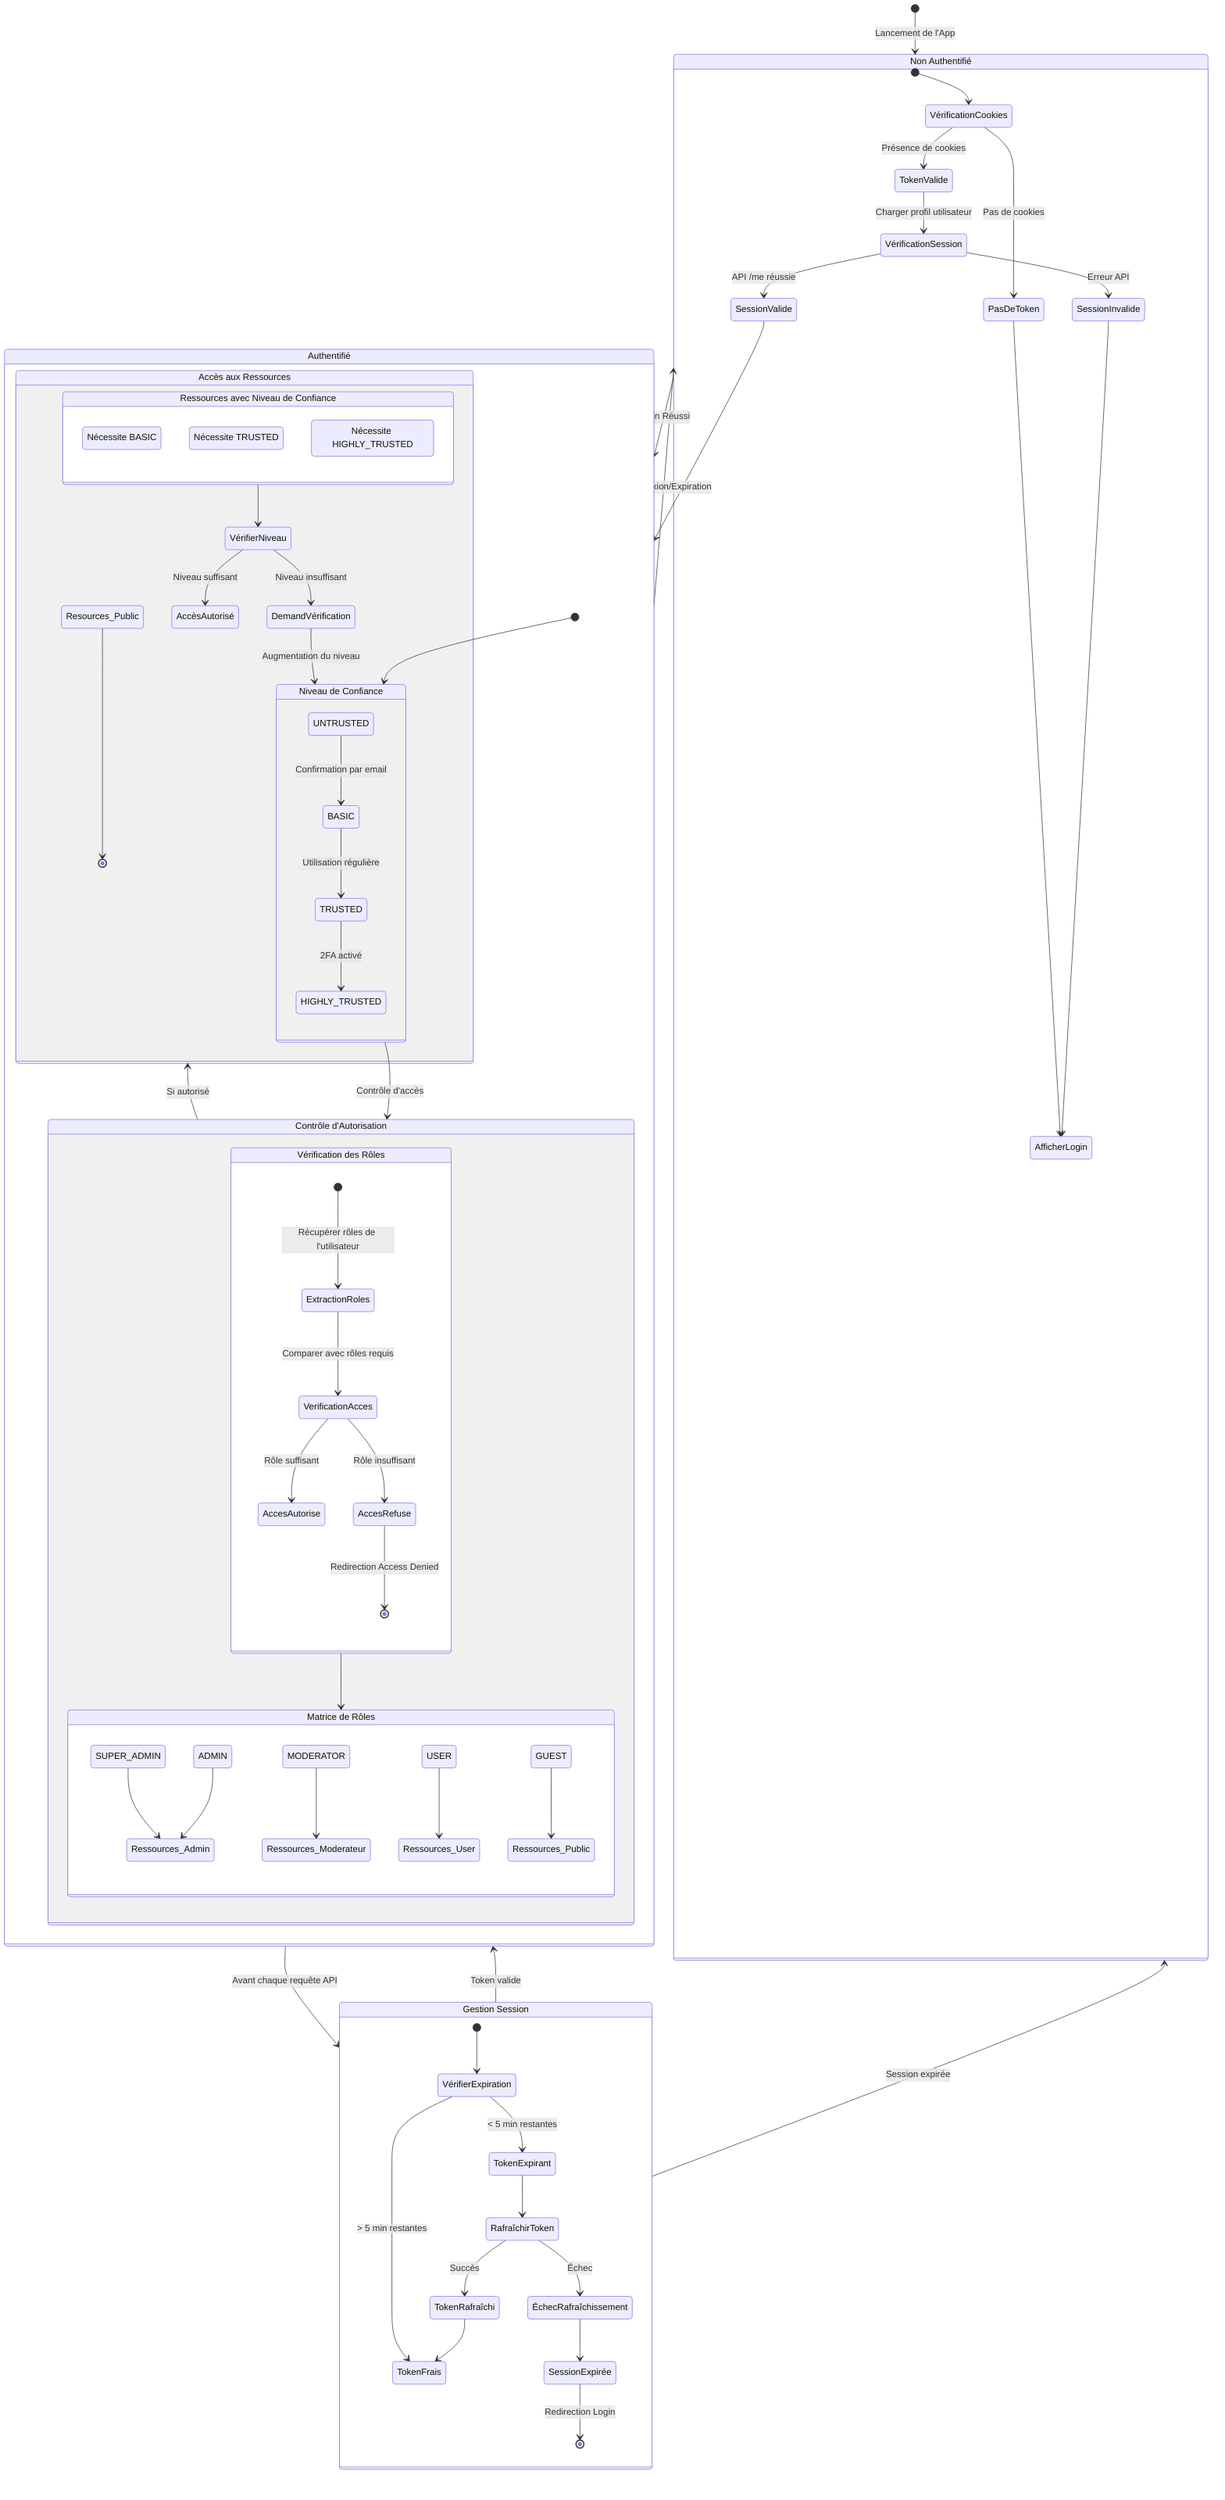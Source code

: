 stateDiagram-v2
  [*] --> NonAuthentifié: Lancement de l'App

  state "Non Authentifié" as NonAuthentifié {
[*] --> VérificationCookies
VérificationCookies --> TokenValide: Présence de cookies
VérificationCookies --> PasDeToken: Pas de cookies

TokenValide --> VérificationSession: Charger profil utilisateur
PasDeToken --> AfficherLogin

VérificationSession --> SessionValide: API /me réussie
VérificationSession --> SessionInvalide: Erreur API

SessionInvalide --> AfficherLogin
}

state "Authentifié" as Authentifié {
[*] --> NiveauConfiance

state "Niveau de Confiance" as NiveauConfiance {
UNTRUSTED --> BASIC: Confirmation par email
BASIC --> TRUSTED: Utilisation régulière
TRUSTED --> HIGHLY_TRUSTED: 2FA activé
}

NiveauConfiance --> ControleAutorisation: Contrôle d'accès

state "Contrôle d'Autorisation" as ControleAutorisation {
state "Vérification des Rôles" as VerificationRoles {
[*] --> ExtractionRoles: Récupérer rôles de l'utilisateur
ExtractionRoles --> VerificationAcces: Comparer avec rôles requis
VerificationAcces --> AccesAutorise: Rôle suffisant
VerificationAcces --> AccesRefuse: Rôle insuffisant
AccesRefuse --> [*]: Redirection Access Denied
}

state "Matrice de Rôles" as MatriceRoles {
SUPER_ADMIN --> Ressources_Admin
ADMIN --> Ressources_Admin
MODERATOR --> Ressources_Moderateur
USER --> Ressources_User
GUEST --> Ressources_Public
            }

VerificationRoles --> MatriceRoles
}

ControleAutorisation --> AccesRessources: Si autorisé

state "Accès aux Ressources" as AccesRessources {
Resources_Public --> [*]

state "Ressources avec Niveau de Confiance" as RessourcesConfiance {
Resources_Basic: Nécessite BASIC
Resources_Trusted: Nécessite TRUSTED
Resources_Secure: Nécessite HIGHLY_TRUSTED
}

RessourcesConfiance --> VérifierNiveau
VérifierNiveau --> AccèsAutorisé: Niveau suffisant
VérifierNiveau --> DemandVérification: Niveau insuffisant

DemandVérification --> NiveauConfiance: Augmentation du niveau
}
    }

NonAuthentifié --> Authentifié: Login Réussi
Authentifié --> NonAuthentifié: Déconnexion/Expiration

SessionValide --> Authentifié

state "Gestion Session" as GestionSession {
[*] --> VérifierExpiration
VérifierExpiration --> TokenFrais: > 5 min restantes
VérifierExpiration --> TokenExpirant: < 5 min restantes

TokenExpirant --> RafraîchirToken
RafraîchirToken --> TokenRafraîchi: Succès
RafraîchirToken --> ÉchecRafraîchissement: Échec

TokenRafraîchi --> TokenFrais
ÉchecRafraîchissement --> SessionExpirée

SessionExpirée --> [*]: Redirection Login
    }

Authentifié --> GestionSession: Avant chaque requête API
GestionSession --> Authentifié: Token valide
GestionSession --> NonAuthentifié: Session expirée